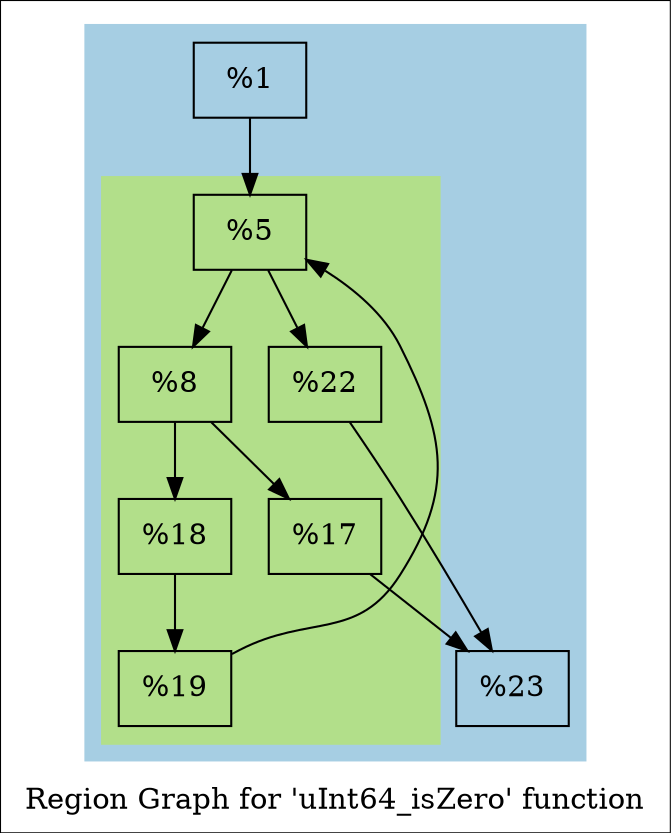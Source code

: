 digraph "Region Graph for 'uInt64_isZero' function" {
	label="Region Graph for 'uInt64_isZero' function";

	Node0x14499d0 [shape=record,label="{%1}"];
	Node0x14499d0 -> Node0x137a630;
	Node0x137a630 [shape=record,label="{%5}"];
	Node0x137a630 -> Node0x1117360;
	Node0x137a630 -> Node0x139d700;
	Node0x1117360 [shape=record,label="{%8}"];
	Node0x1117360 -> Node0x1385350;
	Node0x1117360 -> Node0x115cdb0;
	Node0x1385350 [shape=record,label="{%17}"];
	Node0x1385350 -> Node0x11f4760;
	Node0x11f4760 [shape=record,label="{%23}"];
	Node0x115cdb0 [shape=record,label="{%18}"];
	Node0x115cdb0 -> Node0x142bfc0;
	Node0x142bfc0 [shape=record,label="{%19}"];
	Node0x142bfc0 -> Node0x137a630[constraint=false];
	Node0x139d700 [shape=record,label="{%22}"];
	Node0x139d700 -> Node0x11f4760;
	colorscheme = "paired12"
        subgraph cluster_0x139ee90 {
          label = "";
          style = filled;
          color = 1
          subgraph cluster_0x145a750 {
            label = "";
            style = filled;
            color = 3
            Node0x137a630;
            Node0x1117360;
            Node0x1385350;
            Node0x115cdb0;
            Node0x142bfc0;
            Node0x139d700;
          }
          Node0x14499d0;
          Node0x11f4760;
        }
}
